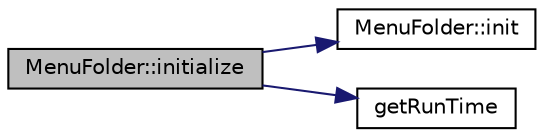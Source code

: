 digraph "MenuFolder::initialize"
{
 // INTERACTIVE_SVG=YES
  edge [fontname="Helvetica",fontsize="10",labelfontname="Helvetica",labelfontsize="10"];
  node [fontname="Helvetica",fontsize="10",shape=record];
  rankdir="LR";
  Node1 [label="MenuFolder::initialize",height=0.2,width=0.4,color="black", fillcolor="grey75", style="filled" fontcolor="black"];
  Node1 -> Node2 [color="midnightblue",fontsize="10",style="solid",fontname="Helvetica"];
  Node2 [label="MenuFolder::init",height=0.2,width=0.4,color="black", fillcolor="white", style="filled",URL="$class_menu_folder.html#a923fe0ac41b62006c6a4c9af592d7f42"];
  Node1 -> Node3 [color="midnightblue",fontsize="10",style="solid",fontname="Helvetica"];
  Node3 [label="getRunTime",height=0.2,width=0.4,color="black", fillcolor="white", style="filled",URL="$_run_time_8h.html#a5725e2249d7e2af1a5c46bbd31084a85"];
}
